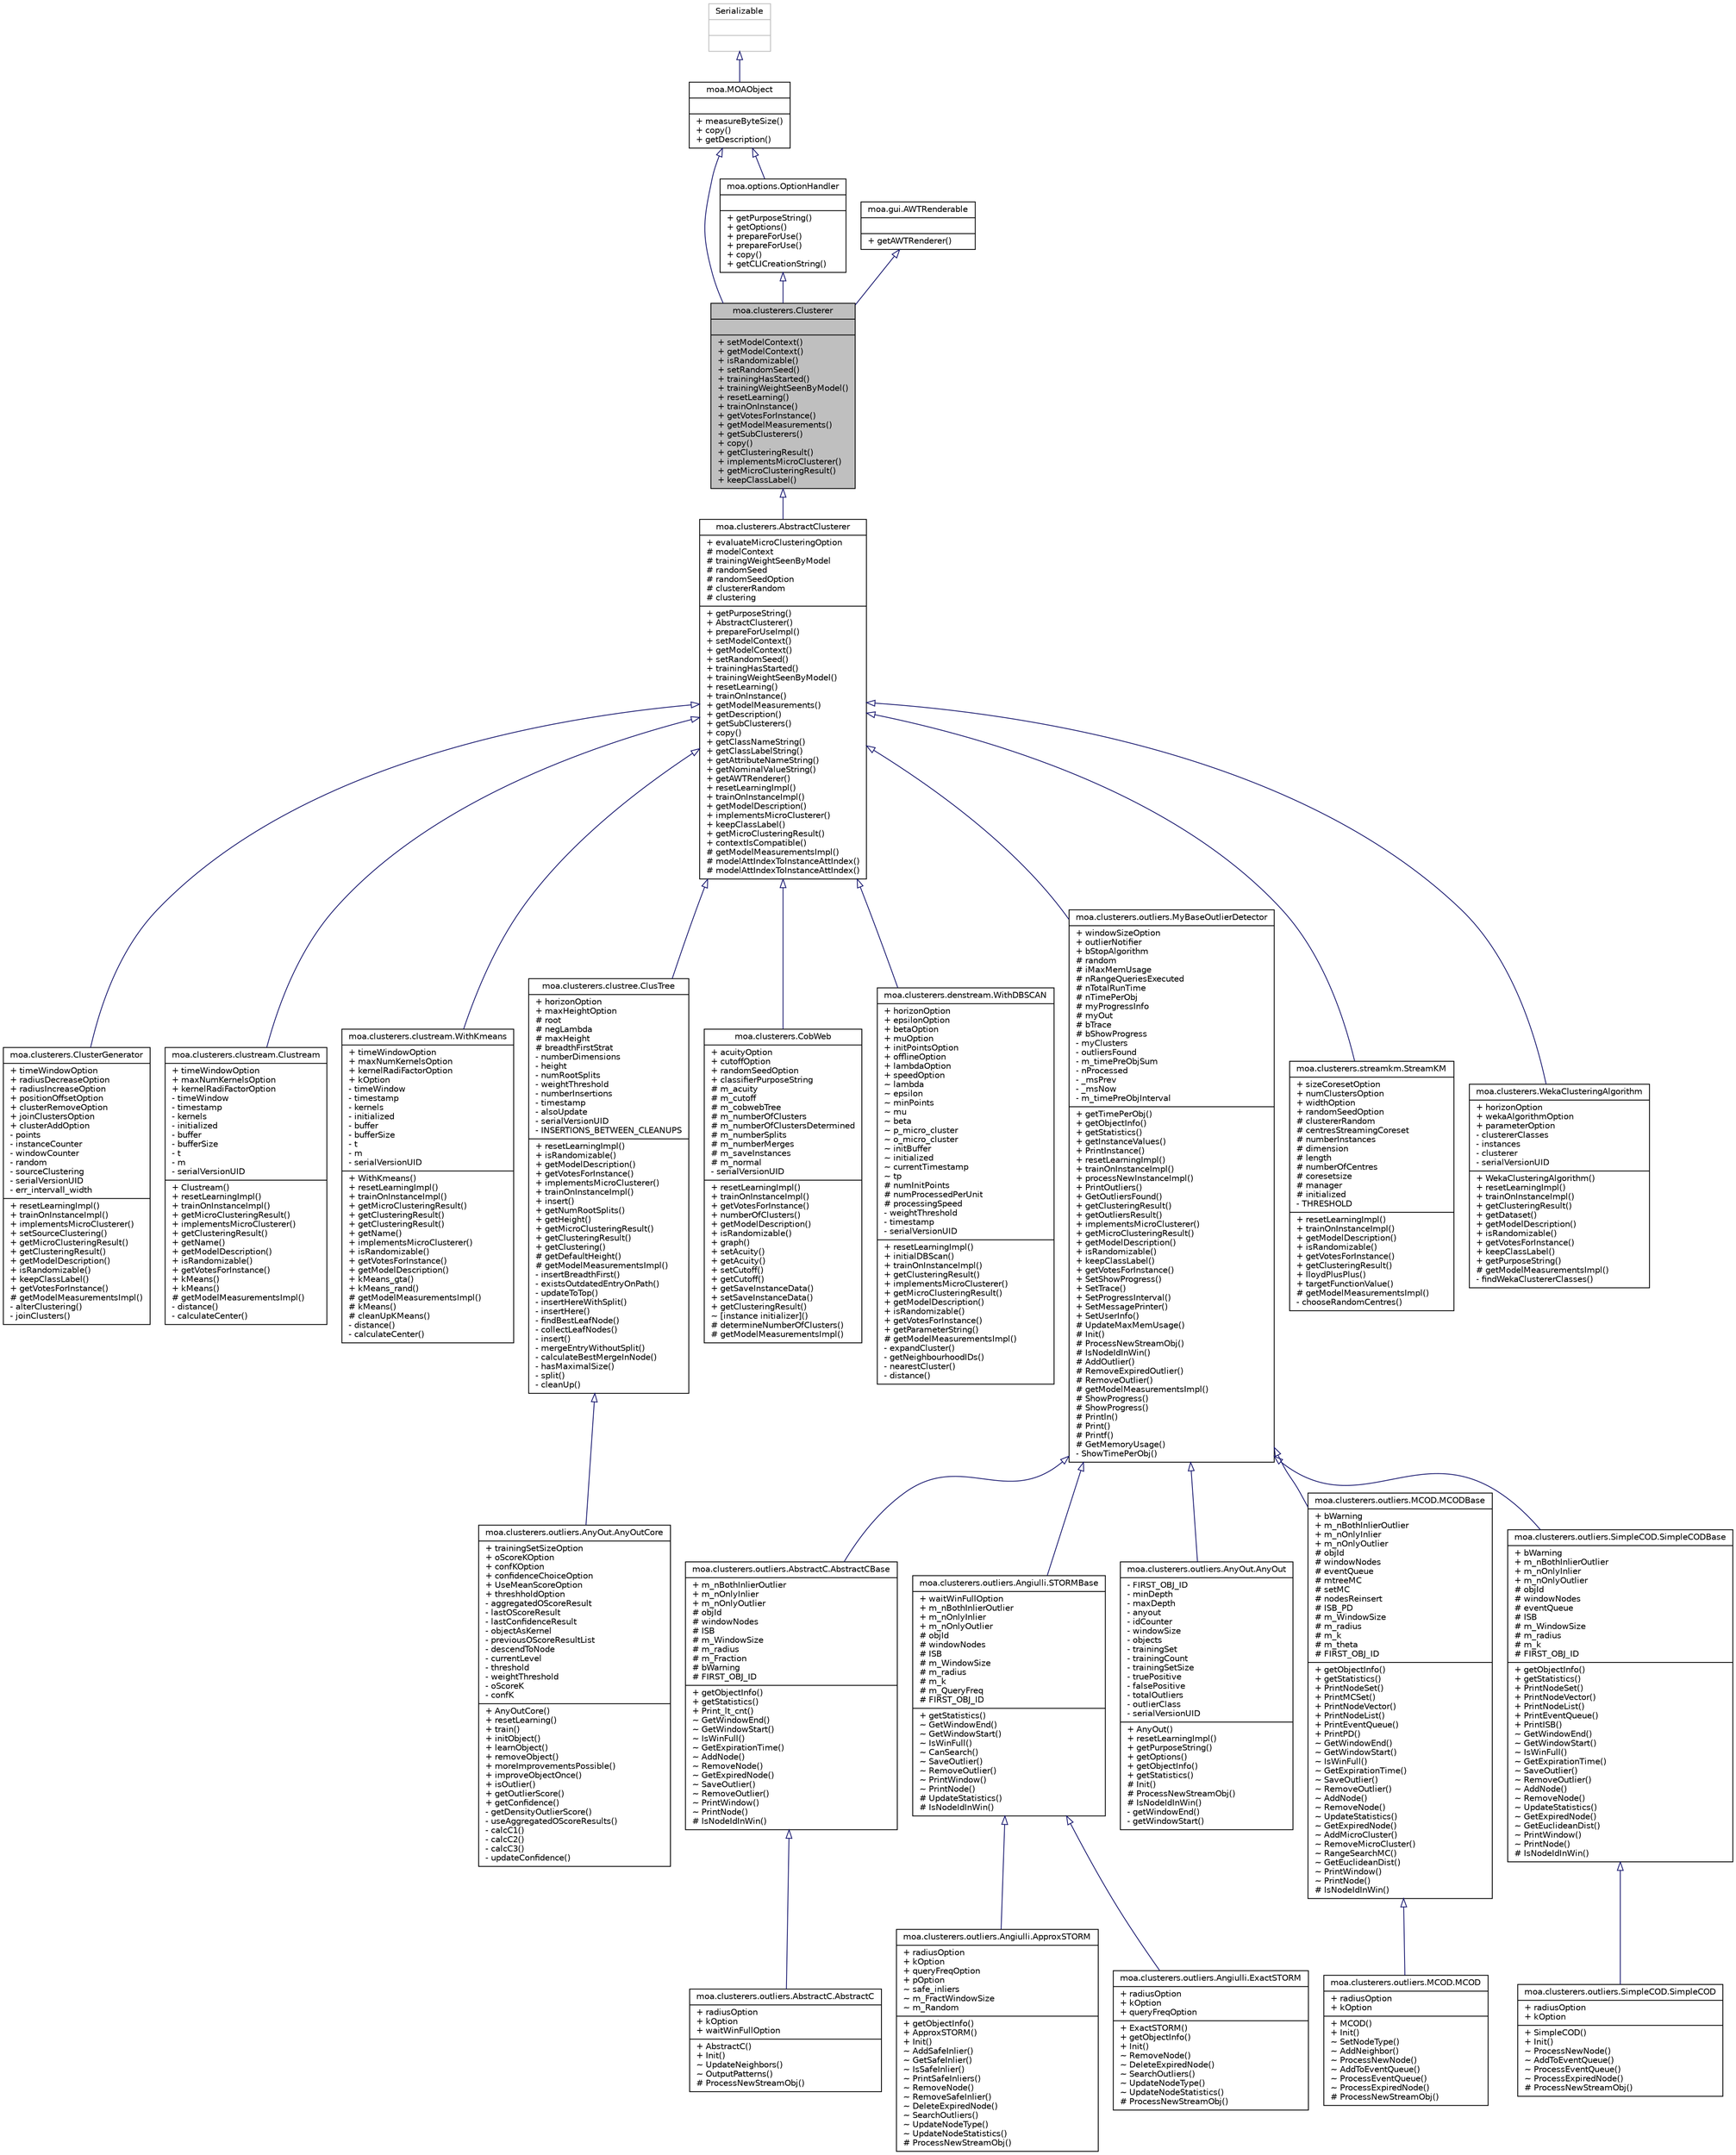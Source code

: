 digraph G
{
  edge [fontname="Helvetica",fontsize="10",labelfontname="Helvetica",labelfontsize="10"];
  node [fontname="Helvetica",fontsize="10",shape=record];
  Node1 [label="{moa.clusterers.Clusterer\n||+ setModelContext()\l+ getModelContext()\l+ isRandomizable()\l+ setRandomSeed()\l+ trainingHasStarted()\l+ trainingWeightSeenByModel()\l+ resetLearning()\l+ trainOnInstance()\l+ getVotesForInstance()\l+ getModelMeasurements()\l+ getSubClusterers()\l+ copy()\l+ getClusteringResult()\l+ implementsMicroClusterer()\l+ getMicroClusteringResult()\l+ keepClassLabel()\l}",height=0.2,width=0.4,color="black", fillcolor="grey75", style="filled" fontcolor="black"];
  Node2 -> Node1 [dir=back,color="midnightblue",fontsize="10",style="solid",arrowtail="empty",fontname="Helvetica"];
  Node2 [label="{moa.MOAObject\n||+ measureByteSize()\l+ copy()\l+ getDescription()\l}",height=0.2,width=0.4,color="black", fillcolor="white", style="filled",URL="$interfacemoa_1_1MOAObject.html",tooltip="Interface implemented by classes in MOA, so that all are serializable, can produce..."];
  Node3 -> Node2 [dir=back,color="midnightblue",fontsize="10",style="solid",arrowtail="empty",fontname="Helvetica"];
  Node3 [label="{Serializable\n||}",height=0.2,width=0.4,color="grey75", fillcolor="white", style="filled"];
  Node4 -> Node1 [dir=back,color="midnightblue",fontsize="10",style="solid",arrowtail="empty",fontname="Helvetica"];
  Node4 [label="{moa.options.OptionHandler\n||+ getPurposeString()\l+ getOptions()\l+ prepareForUse()\l+ prepareForUse()\l+ copy()\l+ getCLICreationString()\l}",height=0.2,width=0.4,color="black", fillcolor="white", style="filled",URL="$interfacemoa_1_1options_1_1OptionHandler.html",tooltip="Interface representing an object that handles options or parameters."];
  Node2 -> Node4 [dir=back,color="midnightblue",fontsize="10",style="solid",arrowtail="empty",fontname="Helvetica"];
  Node5 -> Node1 [dir=back,color="midnightblue",fontsize="10",style="solid",arrowtail="empty",fontname="Helvetica"];
  Node5 [label="{moa.gui.AWTRenderable\n||+ getAWTRenderer()\l}",height=0.2,width=0.4,color="black", fillcolor="white", style="filled",URL="$interfacemoa_1_1gui_1_1AWTRenderable.html",tooltip="Interface representing a component that is renderable."];
  Node1 -> Node6 [dir=back,color="midnightblue",fontsize="10",style="solid",arrowtail="empty",fontname="Helvetica"];
  Node6 [label="{moa.clusterers.AbstractClusterer\n|+ evaluateMicroClusteringOption\l# modelContext\l# trainingWeightSeenByModel\l# randomSeed\l# randomSeedOption\l# clustererRandom\l# clustering\l|+ getPurposeString()\l+ AbstractClusterer()\l+ prepareForUseImpl()\l+ setModelContext()\l+ getModelContext()\l+ setRandomSeed()\l+ trainingHasStarted()\l+ trainingWeightSeenByModel()\l+ resetLearning()\l+ trainOnInstance()\l+ getModelMeasurements()\l+ getDescription()\l+ getSubClusterers()\l+ copy()\l+ getClassNameString()\l+ getClassLabelString()\l+ getAttributeNameString()\l+ getNominalValueString()\l+ getAWTRenderer()\l+ resetLearningImpl()\l+ trainOnInstanceImpl()\l+ getModelDescription()\l+ implementsMicroClusterer()\l+ keepClassLabel()\l+ getMicroClusteringResult()\l+ contextIsCompatible()\l# getModelMeasurementsImpl()\l# modelAttIndexToInstanceAttIndex()\l# modelAttIndexToInstanceAttIndex()\l}",height=0.2,width=0.4,color="black", fillcolor="white", style="filled",URL="$classmoa_1_1clusterers_1_1AbstractClusterer.html"];
  Node6 -> Node7 [dir=back,color="midnightblue",fontsize="10",style="solid",arrowtail="empty",fontname="Helvetica"];
  Node7 [label="{moa.clusterers.ClusterGenerator\n|+ timeWindowOption\l+ radiusDecreaseOption\l+ radiusIncreaseOption\l+ positionOffsetOption\l+ clusterRemoveOption\l+ joinClustersOption\l+ clusterAddOption\l- points\l- instanceCounter\l- windowCounter\l- random\l- sourceClustering\l- serialVersionUID\l- err_intervall_width\l|+ resetLearningImpl()\l+ trainOnInstanceImpl()\l+ implementsMicroClusterer()\l+ setSourceClustering()\l+ getMicroClusteringResult()\l+ getClusteringResult()\l+ getModelDescription()\l+ isRandomizable()\l+ keepClassLabel()\l+ getVotesForInstance()\l# getModelMeasurementsImpl()\l- alterClustering()\l- joinClusters()\l}",height=0.2,width=0.4,color="black", fillcolor="white", style="filled",URL="$classmoa_1_1clusterers_1_1ClusterGenerator.html"];
  Node6 -> Node8 [dir=back,color="midnightblue",fontsize="10",style="solid",arrowtail="empty",fontname="Helvetica"];
  Node8 [label="{moa.clusterers.clustream.Clustream\n|+ timeWindowOption\l+ maxNumKernelsOption\l+ kernelRadiFactorOption\l- timeWindow\l- timestamp\l- kernels\l- initialized\l- buffer\l- bufferSize\l- t\l- m\l- serialVersionUID\l|+ Clustream()\l+ resetLearningImpl()\l+ trainOnInstanceImpl()\l+ getMicroClusteringResult()\l+ implementsMicroClusterer()\l+ getClusteringResult()\l+ getName()\l+ getModelDescription()\l+ isRandomizable()\l+ getVotesForInstance()\l+ kMeans()\l+ kMeans()\l# getModelMeasurementsImpl()\l- distance()\l- calculateCenter()\l}",height=0.2,width=0.4,color="black", fillcolor="white", style="filled",URL="$classmoa_1_1clusterers_1_1clustream_1_1Clustream.html",tooltip="Citation: CluStream: Charu C."];
  Node6 -> Node9 [dir=back,color="midnightblue",fontsize="10",style="solid",arrowtail="empty",fontname="Helvetica"];
  Node9 [label="{moa.clusterers.clustream.WithKmeans\n|+ timeWindowOption\l+ maxNumKernelsOption\l+ kernelRadiFactorOption\l+ kOption\l- timeWindow\l- timestamp\l- kernels\l- initialized\l- buffer\l- bufferSize\l- t\l- m\l- serialVersionUID\l|+ WithKmeans()\l+ resetLearningImpl()\l+ trainOnInstanceImpl()\l+ getMicroClusteringResult()\l+ getClusteringResult()\l+ getClusteringResult()\l+ getName()\l+ implementsMicroClusterer()\l+ isRandomizable()\l+ getVotesForInstance()\l+ getModelDescription()\l+ kMeans_gta()\l+ kMeans_rand()\l# getModelMeasurementsImpl()\l# kMeans()\l# cleanUpKMeans()\l- distance()\l- calculateCenter()\l}",height=0.2,width=0.4,color="black", fillcolor="white", style="filled",URL="$classmoa_1_1clusterers_1_1clustream_1_1WithKmeans.html"];
  Node6 -> Node10 [dir=back,color="midnightblue",fontsize="10",style="solid",arrowtail="empty",fontname="Helvetica"];
  Node10 [label="{moa.clusterers.clustree.ClusTree\n|+ horizonOption\l+ maxHeightOption\l# root\l# negLambda\l# maxHeight\l# breadthFirstStrat\l- numberDimensions\l- height\l- numRootSplits\l- weightThreshold\l- numberInsertions\l- timestamp\l- alsoUpdate\l- serialVersionUID\l- INSERTIONS_BETWEEN_CLEANUPS\l|+ resetLearningImpl()\l+ isRandomizable()\l+ getModelDescription()\l+ getVotesForInstance()\l+ implementsMicroClusterer()\l+ trainOnInstanceImpl()\l+ insert()\l+ getNumRootSplits()\l+ getHeight()\l+ getMicroClusteringResult()\l+ getClusteringResult()\l+ getClustering()\l# getDefaultHeight()\l# getModelMeasurementsImpl()\l- insertBreadthFirst()\l- existsOutdatedEntryOnPath()\l- updateToTop()\l- insertHereWithSplit()\l- insertHere()\l- findBestLeafNode()\l- collectLeafNodes()\l- insert()\l- mergeEntryWithoutSplit()\l- calculateBestMergeInNode()\l- hasMaximalSize()\l- split()\l- cleanUp()\l}",height=0.2,width=0.4,color="black", fillcolor="white", style="filled",URL="$classmoa_1_1clusterers_1_1clustree_1_1ClusTree.html",tooltip="Citation: ClusTree: Philipp Kranen, Ira Assent, Corinna Baldauf, Thomas Seidl: The..."];
  Node10 -> Node11 [dir=back,color="midnightblue",fontsize="10",style="solid",arrowtail="empty",fontname="Helvetica"];
  Node11 [label="{moa.clusterers.outliers.AnyOut.AnyOutCore\n|+ trainingSetSizeOption\l+ oScoreKOption\l+ confKOption\l+ confidenceChoiceOption\l+ UseMeanScoreOption\l+ threshholdOption\l- aggregatedOScoreResult\l- lastOScoreResult\l- lastConfidenceResult\l- objectAsKernel\l- previousOScoreResultList\l- descendToNode\l- currentLevel\l- threshold\l- weightThreshold\l- oScoreK\l- confK\l|+ AnyOutCore()\l+ resetLearning()\l+ train()\l+ initObject()\l+ learnObject()\l+ removeObject()\l+ moreImprovementsPossible()\l+ improveObjectOnce()\l+ isOutlier()\l+ getOutlierScore()\l+ getConfidence()\l- getDensityOutlierScore()\l- useAggregatedOScoreResults()\l- calcC1()\l- calcC2()\l- calcC3()\l- updateConfidence()\l}",height=0.2,width=0.4,color="black", fillcolor="white", style="filled",URL="$classmoa_1_1clusterers_1_1outliers_1_1AnyOut_1_1AnyOutCore.html"];
  Node6 -> Node12 [dir=back,color="midnightblue",fontsize="10",style="solid",arrowtail="empty",fontname="Helvetica"];
  Node12 [label="{moa.clusterers.CobWeb\n|+ acuityOption\l+ cutoffOption\l+ randomSeedOption\l+ classifierPurposeString\l# m_acuity\l# m_cutoff\l# m_cobwebTree\l# m_numberOfClusters\l# m_numberOfClustersDetermined\l# m_numberSplits\l# m_numberMerges\l# m_saveInstances\l# m_normal\l- serialVersionUID\l|+ resetLearningImpl()\l+ trainOnInstanceImpl()\l+ getVotesForInstance()\l+ numberOfClusters()\l+ getModelDescription()\l+ isRandomizable()\l+ graph()\l+ setAcuity()\l+ getAcuity()\l+ setCutoff()\l+ getCutoff()\l+ getSaveInstanceData()\l+ setSaveInstanceData()\l+ getClusteringResult()\l~ [instance initializer]()\l# determineNumberOfClusters()\l# getModelMeasurementsImpl()\l}",height=0.2,width=0.4,color="black", fillcolor="white", style="filled",URL="$classmoa_1_1clusterers_1_1CobWeb.html",tooltip="Class implementing the Cobweb and Classit clustering algorithms."];
  Node6 -> Node13 [dir=back,color="midnightblue",fontsize="10",style="solid",arrowtail="empty",fontname="Helvetica"];
  Node13 [label="{moa.clusterers.denstream.WithDBSCAN\n|+ horizonOption\l+ epsilonOption\l+ betaOption\l+ muOption\l+ initPointsOption\l+ offlineOption\l+ lambdaOption\l+ speedOption\l~ lambda\l~ epsilon\l~ minPoints\l~ mu\l~ beta\l~ p_micro_cluster\l~ o_micro_cluster\l~ initBuffer\l~ initialized\l~ currentTimestamp\l~ tp\l# numInitPoints\l# numProcessedPerUnit\l# processingSpeed\l- weightThreshold\l- timestamp\l- serialVersionUID\l|+ resetLearningImpl()\l+ initialDBScan()\l+ trainOnInstanceImpl()\l+ getClusteringResult()\l+ implementsMicroClusterer()\l+ getMicroClusteringResult()\l+ getModelDescription()\l+ isRandomizable()\l+ getVotesForInstance()\l+ getParameterString()\l# getModelMeasurementsImpl()\l- expandCluster()\l- getNeighbourhoodIDs()\l- nearestCluster()\l- distance()\l}",height=0.2,width=0.4,color="black", fillcolor="white", style="filled",URL="$classmoa_1_1clusterers_1_1denstream_1_1WithDBSCAN.html"];
  Node6 -> Node14 [dir=back,color="midnightblue",fontsize="10",style="solid",arrowtail="empty",fontname="Helvetica"];
  Node14 [label="{moa.clusterers.outliers.MyBaseOutlierDetector\n|+ windowSizeOption\l+ outlierNotifier\l+ bStopAlgorithm\l# random\l# iMaxMemUsage\l# nRangeQueriesExecuted\l# nTotalRunTime\l# nTimePerObj\l# myProgressInfo\l# myOut\l# bTrace\l# bShowProgress\l- myClusters\l- outliersFound\l- m_timePreObjSum\l- nProcessed\l- _msPrev\l- _msNow\l- m_timePreObjInterval\l|+ getTimePerObj()\l+ getObjectInfo()\l+ getStatistics()\l+ getInstanceValues()\l+ PrintInstance()\l+ resetLearningImpl()\l+ trainOnInstanceImpl()\l+ processNewInstanceImpl()\l+ PrintOutliers()\l+ GetOutliersFound()\l+ getClusteringResult()\l+ getOutliersResult()\l+ implementsMicroClusterer()\l+ getMicroClusteringResult()\l+ getModelDescription()\l+ isRandomizable()\l+ keepClassLabel()\l+ getVotesForInstance()\l+ SetShowProgress()\l+ SetTrace()\l+ SetProgressInterval()\l+ SetMessagePrinter()\l+ SetUserInfo()\l# UpdateMaxMemUsage()\l# Init()\l# ProcessNewStreamObj()\l# IsNodeIdInWin()\l# AddOutlier()\l# RemoveExpiredOutlier()\l# RemoveOutlier()\l# getModelMeasurementsImpl()\l# ShowProgress()\l# ShowProgress()\l# Println()\l# Print()\l# Printf()\l# GetMemoryUsage()\l- ShowTimePerObj()\l}",height=0.2,width=0.4,color="black", fillcolor="white", style="filled",URL="$classmoa_1_1clusterers_1_1outliers_1_1MyBaseOutlierDetector.html"];
  Node14 -> Node15 [dir=back,color="midnightblue",fontsize="10",style="solid",arrowtail="empty",fontname="Helvetica"];
  Node15 [label="{moa.clusterers.outliers.AbstractC.AbstractCBase\n|+ m_nBothInlierOutlier\l+ m_nOnlyInlier\l+ m_nOnlyOutlier\l# objId\l# windowNodes\l# ISB\l# m_WindowSize\l# m_radius\l# m_Fraction\l# bWarning\l# FIRST_OBJ_ID\l|+ getObjectInfo()\l+ getStatistics()\l+ Print_lt_cnt()\l~ GetWindowEnd()\l~ GetWindowStart()\l~ IsWinFull()\l~ GetExpirationTime()\l~ AddNode()\l~ RemoveNode()\l~ GetExpiredNode()\l~ SaveOutlier()\l~ RemoveOutlier()\l~ PrintWindow()\l~ PrintNode()\l# IsNodeIdInWin()\l}",height=0.2,width=0.4,color="black", fillcolor="white", style="filled",URL="$classmoa_1_1clusterers_1_1outliers_1_1AbstractC_1_1AbstractCBase.html"];
  Node15 -> Node16 [dir=back,color="midnightblue",fontsize="10",style="solid",arrowtail="empty",fontname="Helvetica"];
  Node16 [label="{moa.clusterers.outliers.AbstractC.AbstractC\n|+ radiusOption\l+ kOption\l+ waitWinFullOption\l|+ AbstractC()\l+ Init()\l~ UpdateNeighbors()\l~ OutputPatterns()\l# ProcessNewStreamObj()\l}",height=0.2,width=0.4,color="black", fillcolor="white", style="filled",URL="$classmoa_1_1clusterers_1_1outliers_1_1AbstractC_1_1AbstractC.html"];
  Node14 -> Node17 [dir=back,color="midnightblue",fontsize="10",style="solid",arrowtail="empty",fontname="Helvetica"];
  Node17 [label="{moa.clusterers.outliers.Angiulli.STORMBase\n|+ waitWinFullOption\l+ m_nBothInlierOutlier\l+ m_nOnlyInlier\l+ m_nOnlyOutlier\l# objId\l# windowNodes\l# ISB\l# m_WindowSize\l# m_radius\l# m_k\l# m_QueryFreq\l# FIRST_OBJ_ID\l|+ getStatistics()\l~ GetWindowEnd()\l~ GetWindowStart()\l~ IsWinFull()\l~ CanSearch()\l~ SaveOutlier()\l~ RemoveOutlier()\l~ PrintWindow()\l~ PrintNode()\l# UpdateStatistics()\l# IsNodeIdInWin()\l}",height=0.2,width=0.4,color="black", fillcolor="white", style="filled",URL="$classmoa_1_1clusterers_1_1outliers_1_1Angiulli_1_1STORMBase.html"];
  Node17 -> Node18 [dir=back,color="midnightblue",fontsize="10",style="solid",arrowtail="empty",fontname="Helvetica"];
  Node18 [label="{moa.clusterers.outliers.Angiulli.ApproxSTORM\n|+ radiusOption\l+ kOption\l+ queryFreqOption\l+ pOption\l~ safe_inliers\l~ m_FractWindowSize\l~ m_Random\l|+ getObjectInfo()\l+ ApproxSTORM()\l+ Init()\l~ AddSafeInlier()\l~ GetSafeInlier()\l~ IsSafeInlier()\l~ PrintSafeInliers()\l~ RemoveNode()\l~ RemoveSafeInlier()\l~ DeleteExpiredNode()\l~ SearchOutliers()\l~ UpdateNodeType()\l~ UpdateNodeStatistics()\l# ProcessNewStreamObj()\l}",height=0.2,width=0.4,color="black", fillcolor="white", style="filled",URL="$classmoa_1_1clusterers_1_1outliers_1_1Angiulli_1_1ApproxSTORM.html"];
  Node17 -> Node19 [dir=back,color="midnightblue",fontsize="10",style="solid",arrowtail="empty",fontname="Helvetica"];
  Node19 [label="{moa.clusterers.outliers.Angiulli.ExactSTORM\n|+ radiusOption\l+ kOption\l+ queryFreqOption\l|+ ExactSTORM()\l+ getObjectInfo()\l+ Init()\l~ RemoveNode()\l~ DeleteExpiredNode()\l~ SearchOutliers()\l~ UpdateNodeType()\l~ UpdateNodeStatistics()\l# ProcessNewStreamObj()\l}",height=0.2,width=0.4,color="black", fillcolor="white", style="filled",URL="$classmoa_1_1clusterers_1_1outliers_1_1Angiulli_1_1ExactSTORM.html"];
  Node14 -> Node20 [dir=back,color="midnightblue",fontsize="10",style="solid",arrowtail="empty",fontname="Helvetica"];
  Node20 [label="{moa.clusterers.outliers.AnyOut.AnyOut\n|- FIRST_OBJ_ID\l- minDepth\l- maxDepth\l- anyout\l- idCounter\l- windowSize\l- objects\l- trainingSet\l- trainingCount\l- trainingSetSize\l- truePositive\l- falsePositive\l- totalOutliers\l- outlierClass\l- serialVersionUID\l|+ AnyOut()\l+ resetLearningImpl()\l+ getPurposeString()\l+ getOptions()\l+ getObjectInfo()\l+ getStatistics()\l# Init()\l# ProcessNewStreamObj()\l# IsNodeIdInWin()\l- getWindowEnd()\l- getWindowStart()\l}",height=0.2,width=0.4,color="black", fillcolor="white", style="filled",URL="$classmoa_1_1clusterers_1_1outliers_1_1AnyOut_1_1AnyOut.html"];
  Node14 -> Node21 [dir=back,color="midnightblue",fontsize="10",style="solid",arrowtail="empty",fontname="Helvetica"];
  Node21 [label="{moa.clusterers.outliers.MCOD.MCODBase\n|+ bWarning\l+ m_nBothInlierOutlier\l+ m_nOnlyInlier\l+ m_nOnlyOutlier\l# objId\l# windowNodes\l# eventQueue\l# mtreeMC\l# setMC\l# nodesReinsert\l# ISB_PD\l# m_WindowSize\l# m_radius\l# m_k\l# m_theta\l# FIRST_OBJ_ID\l|+ getObjectInfo()\l+ getStatistics()\l+ PrintNodeSet()\l+ PrintMCSet()\l+ PrintNodeVector()\l+ PrintNodeList()\l+ PrintEventQueue()\l+ PrintPD()\l~ GetWindowEnd()\l~ GetWindowStart()\l~ IsWinFull()\l~ GetExpirationTime()\l~ SaveOutlier()\l~ RemoveOutlier()\l~ AddNode()\l~ RemoveNode()\l~ UpdateStatistics()\l~ GetExpiredNode()\l~ AddMicroCluster()\l~ RemoveMicroCluster()\l~ RangeSearchMC()\l~ GetEuclideanDist()\l~ PrintWindow()\l~ PrintNode()\l# IsNodeIdInWin()\l}",height=0.2,width=0.4,color="black", fillcolor="white", style="filled",URL="$classmoa_1_1clusterers_1_1outliers_1_1MCOD_1_1MCODBase.html"];
  Node21 -> Node22 [dir=back,color="midnightblue",fontsize="10",style="solid",arrowtail="empty",fontname="Helvetica"];
  Node22 [label="{moa.clusterers.outliers.MCOD.MCOD\n|+ radiusOption\l+ kOption\l|+ MCOD()\l+ Init()\l~ SetNodeType()\l~ AddNeighbor()\l~ ProcessNewNode()\l~ AddToEventQueue()\l~ ProcessEventQueue()\l~ ProcessExpiredNode()\l# ProcessNewStreamObj()\l}",height=0.2,width=0.4,color="black", fillcolor="white", style="filled",URL="$classmoa_1_1clusterers_1_1outliers_1_1MCOD_1_1MCOD.html"];
  Node14 -> Node23 [dir=back,color="midnightblue",fontsize="10",style="solid",arrowtail="empty",fontname="Helvetica"];
  Node23 [label="{moa.clusterers.outliers.SimpleCOD.SimpleCODBase\n|+ bWarning\l+ m_nBothInlierOutlier\l+ m_nOnlyInlier\l+ m_nOnlyOutlier\l# objId\l# windowNodes\l# eventQueue\l# ISB\l# m_WindowSize\l# m_radius\l# m_k\l# FIRST_OBJ_ID\l|+ getObjectInfo()\l+ getStatistics()\l+ PrintNodeSet()\l+ PrintNodeVector()\l+ PrintNodeList()\l+ PrintEventQueue()\l+ PrintISB()\l~ GetWindowEnd()\l~ GetWindowStart()\l~ IsWinFull()\l~ GetExpirationTime()\l~ SaveOutlier()\l~ RemoveOutlier()\l~ AddNode()\l~ RemoveNode()\l~ UpdateStatistics()\l~ GetExpiredNode()\l~ GetEuclideanDist()\l~ PrintWindow()\l~ PrintNode()\l# IsNodeIdInWin()\l}",height=0.2,width=0.4,color="black", fillcolor="white", style="filled",URL="$classmoa_1_1clusterers_1_1outliers_1_1SimpleCOD_1_1SimpleCODBase.html"];
  Node23 -> Node24 [dir=back,color="midnightblue",fontsize="10",style="solid",arrowtail="empty",fontname="Helvetica"];
  Node24 [label="{moa.clusterers.outliers.SimpleCOD.SimpleCOD\n|+ radiusOption\l+ kOption\l|+ SimpleCOD()\l+ Init()\l~ ProcessNewNode()\l~ AddToEventQueue()\l~ ProcessEventQueue()\l~ ProcessExpiredNode()\l# ProcessNewStreamObj()\l}",height=0.2,width=0.4,color="black", fillcolor="white", style="filled",URL="$classmoa_1_1clusterers_1_1outliers_1_1SimpleCOD_1_1SimpleCOD.html"];
  Node6 -> Node25 [dir=back,color="midnightblue",fontsize="10",style="solid",arrowtail="empty",fontname="Helvetica"];
  Node25 [label="{moa.clusterers.streamkm.StreamKM\n|+ sizeCoresetOption\l+ numClustersOption\l+ widthOption\l+ randomSeedOption\l# clustererRandom\l# centresStreamingCoreset\l# numberInstances\l# dimension\l# length\l# numberOfCentres\l# coresetsize\l# manager\l# initialized\l- THRESHOLD\l|+ resetLearningImpl()\l+ trainOnInstanceImpl()\l+ getModelDescription()\l+ isRandomizable()\l+ getVotesForInstance()\l+ getClusteringResult()\l+ lloydPlusPlus()\l+ targetFunctionValue()\l# getModelMeasurementsImpl()\l- chooseRandomCentres()\l}",height=0.2,width=0.4,color="black", fillcolor="white", style="filled",URL="$classmoa_1_1clusterers_1_1streamkm_1_1StreamKM.html"];
  Node6 -> Node26 [dir=back,color="midnightblue",fontsize="10",style="solid",arrowtail="empty",fontname="Helvetica"];
  Node26 [label="{moa.clusterers.WekaClusteringAlgorithm\n|+ horizonOption\l+ wekaAlgorithmOption\l+ parameterOption\l- clustererClasses\l- instances\l- clusterer\l- serialVersionUID\l|+ WekaClusteringAlgorithm()\l+ resetLearningImpl()\l+ trainOnInstanceImpl()\l+ getClusteringResult()\l+ getDataset()\l+ getModelDescription()\l+ isRandomizable()\l+ getVotesForInstance()\l+ keepClassLabel()\l+ getPurposeString()\l# getModelMeasurementsImpl()\l- findWekaClustererClasses()\l}",height=0.2,width=0.4,color="black", fillcolor="white", style="filled",URL="$classmoa_1_1clusterers_1_1WekaClusteringAlgorithm.html"];
}
